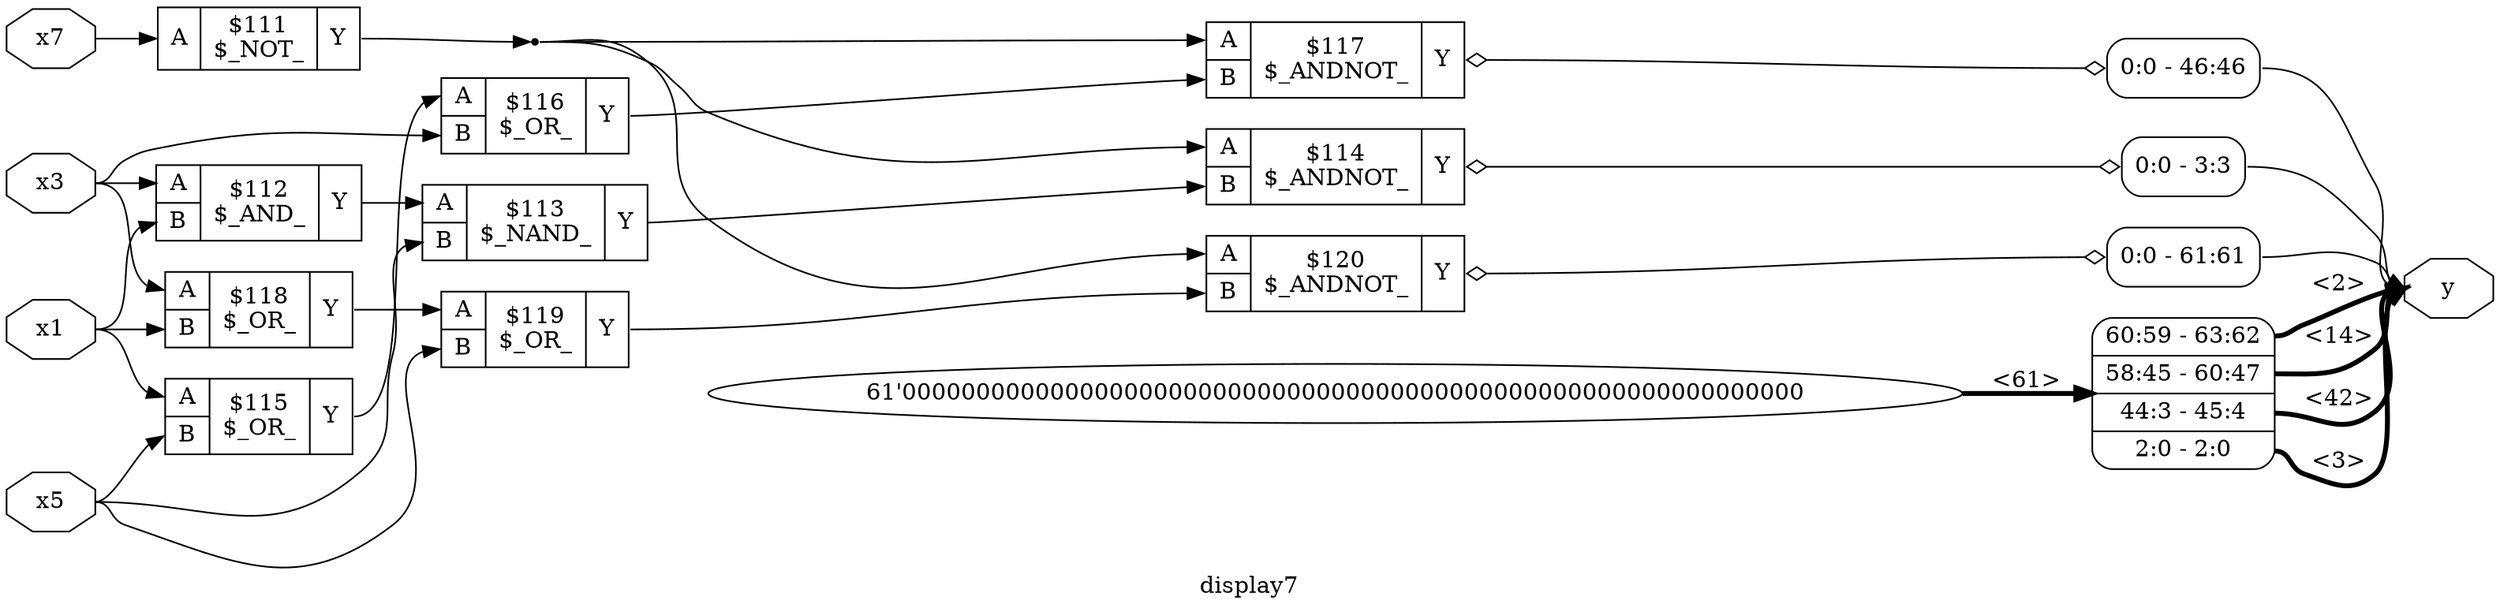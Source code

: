 digraph "display7" {
label="display7";
rankdir="LR";
remincross=true;
n8 [ shape=octagon, label="x1", color="black", fontcolor="black"];
n9 [ shape=octagon, label="x3", color="black", fontcolor="black"];
n10 [ shape=octagon, label="x5", color="black", fontcolor="black"];
n11 [ shape=octagon, label="x7", color="black", fontcolor="black"];
n12 [ shape=octagon, label="y", color="black", fontcolor="black"];
c15 [ shape=record, label="{{<p13> A}|$111\n$_NOT_|{<p14> Y}}",  ];
c17 [ shape=record, label="{{<p13> A|<p16> B}|$112\n$_AND_|{<p14> Y}}",  ];
c18 [ shape=record, label="{{<p13> A|<p16> B}|$113\n$_NAND_|{<p14> Y}}",  ];
c19 [ shape=record, label="{{<p13> A|<p16> B}|$114\n$_ANDNOT_|{<p14> Y}}",  ];
x0 [ shape=record, style=rounded, label="<s0> 0:0 - 3:3 ", color="black", fontcolor="black" ];
c19:p14:e -> x0:w [arrowhead=odiamond, arrowtail=odiamond, dir=both, color="black", fontcolor="black", label=""];
c20 [ shape=record, label="{{<p13> A|<p16> B}|$115\n$_OR_|{<p14> Y}}",  ];
c21 [ shape=record, label="{{<p13> A|<p16> B}|$116\n$_OR_|{<p14> Y}}",  ];
c22 [ shape=record, label="{{<p13> A|<p16> B}|$117\n$_ANDNOT_|{<p14> Y}}",  ];
x1 [ shape=record, style=rounded, label="<s0> 0:0 - 46:46 ", color="black", fontcolor="black" ];
c22:p14:e -> x1:w [arrowhead=odiamond, arrowtail=odiamond, dir=both, color="black", fontcolor="black", label=""];
c23 [ shape=record, label="{{<p13> A|<p16> B}|$118\n$_OR_|{<p14> Y}}",  ];
c24 [ shape=record, label="{{<p13> A|<p16> B}|$119\n$_OR_|{<p14> Y}}",  ];
c25 [ shape=record, label="{{<p13> A|<p16> B}|$120\n$_ANDNOT_|{<p14> Y}}",  ];
x2 [ shape=record, style=rounded, label="<s0> 0:0 - 61:61 ", color="black", fontcolor="black" ];
c25:p14:e -> x2:w [arrowhead=odiamond, arrowtail=odiamond, dir=both, color="black", fontcolor="black", label=""];
v3 [ label="61'0000000000000000000000000000000000000000000000000000000000000" ];
x4 [ shape=record, style=rounded, label="<s3> 60:59 - 63:62 |<s2> 58:45 - 60:47 |<s1> 44:3 - 45:4 |<s0> 2:0 - 2:0 ", color="black", fontcolor="black" ];
c18:p14:e -> c19:p16:w [color="black", fontcolor="black", label=""];
n10:e -> c18:p16:w [color="black", fontcolor="black", label=""];
n10:e -> c20:p16:w [color="black", fontcolor="black", label=""];
n10:e -> c24:p16:w [color="black", fontcolor="black", label=""];
n11:e -> c15:p13:w [color="black", fontcolor="black", label=""];
x0:s0:e -> n12:w [color="black", fontcolor="black", label=""];
x1:s0:e -> n12:w [color="black", fontcolor="black", label=""];
x2:s0:e -> n12:w [color="black", fontcolor="black", label=""];
x4:s0:e -> n12:w [color="black", fontcolor="black", style="setlinewidth(3)", label="<3>"];
x4:s1:e -> n12:w [color="black", fontcolor="black", style="setlinewidth(3)", label="<42>"];
x4:s2:e -> n12:w [color="black", fontcolor="black", style="setlinewidth(3)", label="<14>"];
x4:s3:e -> n12:w [color="black", fontcolor="black", style="setlinewidth(3)", label="<2>"];
c20:p14:e -> c21:p13:w [color="black", fontcolor="black", label=""];
c21:p14:e -> c22:p16:w [color="black", fontcolor="black", label=""];
c23:p14:e -> c24:p13:w [color="black", fontcolor="black", label=""];
c24:p14:e -> c25:p16:w [color="black", fontcolor="black", label=""];
n6 [ shape=point ];
c15:p14:e -> n6:w [color="black", fontcolor="black", label=""];
n6:e -> c19:p13:w [color="black", fontcolor="black", label=""];
n6:e -> c22:p13:w [color="black", fontcolor="black", label=""];
n6:e -> c25:p13:w [color="black", fontcolor="black", label=""];
c17:p14:e -> c18:p13:w [color="black", fontcolor="black", label=""];
n8:e -> c17:p16:w [color="black", fontcolor="black", label=""];
n8:e -> c20:p13:w [color="black", fontcolor="black", label=""];
n8:e -> c23:p16:w [color="black", fontcolor="black", label=""];
n9:e -> c17:p13:w [color="black", fontcolor="black", label=""];
n9:e -> c21:p16:w [color="black", fontcolor="black", label=""];
n9:e -> c23:p13:w [color="black", fontcolor="black", label=""];
v3:e -> x4:w [color="black", fontcolor="black", style="setlinewidth(3)", label="<61>"];
}
